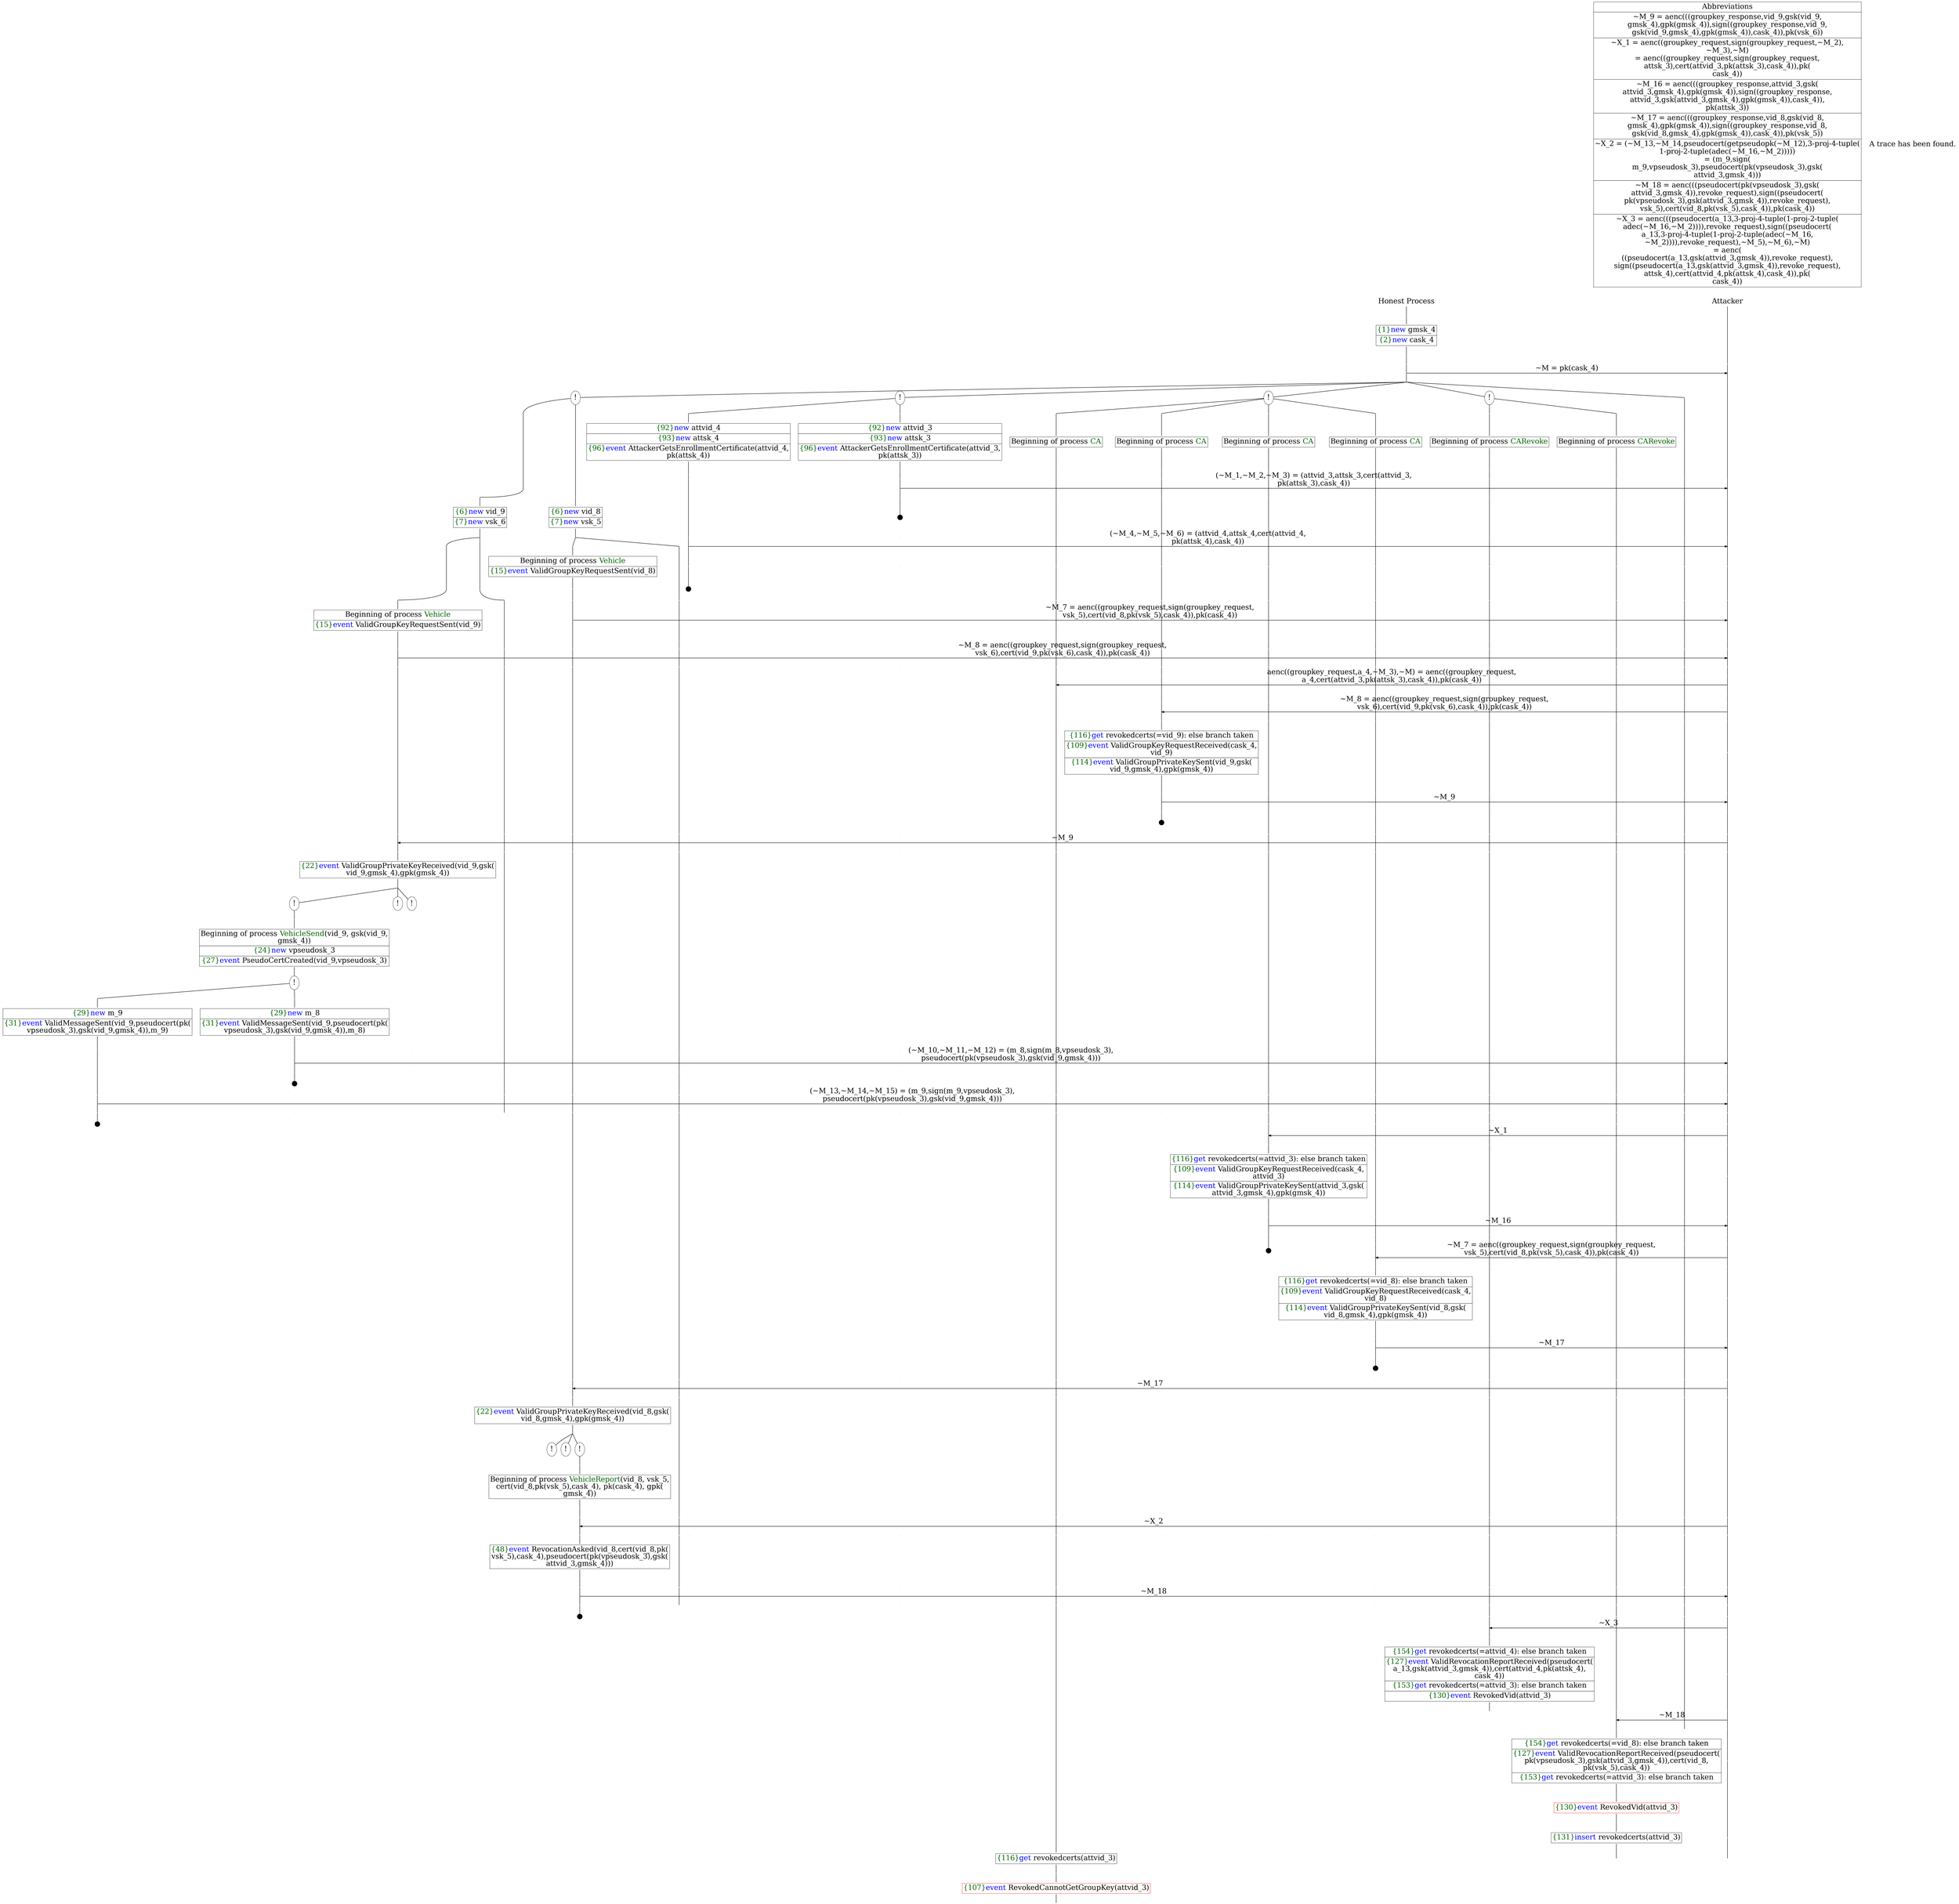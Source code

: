 digraph {
graph [ordering = out]
edge [arrowhead = none, penwidth = 1.6, fontsize = 30]
node [shape = point, width = 0, height = 0, fontsize = 30]
Trace<br/>
[label = <A trace has been found.<br/>
>, shape = plaintext]
P0__0 [label = "Honest Process", shape = plaintext]
P__0 [label = "Attacker", shape = plaintext]
Trace -> P0__0 [label = "", style = invisible, weight = 100]{rank = same; P0__0 P__0}
P0__0 -> P0__1 [label = <>, weight = 100]
P0__1 -> P0__2 [label = <>, weight = 100]
P0__2 [shape = plaintext, label = <<TABLE BORDER="0" CELLBORDER="1" CELLSPACING="0" CELLPADDING="4"> <TR><TD><FONT COLOR="darkgreen">{1}</FONT><FONT COLOR="blue">new </FONT>gmsk_4</TD></TR><TR><TD><FONT COLOR="darkgreen">{2}</FONT><FONT COLOR="blue">new </FONT>cask_4</TD></TR></TABLE>>]
P0__2 -> P0__3 [label = <>, weight = 100]
P0__3 -> P0__4 [label = <>, weight = 100]
P__0 -> P__1 [label = <>, weight = 100]
{rank = same; P__1 P0__4}
P0__4 -> P0__5 [label = <>, weight = 100]
P__1 -> P__2 [label = <>, weight = 100]
{rank = same; P__2 P0__5}
P0__5 -> P__2 [label = <~M = pk(cask_4)>, arrowhead = normal]
P0__5 -> P0__6 [label = <>, weight = 100]
P__2 -> P__3 [label = <>, weight = 100]
{rank = same; P__3 P0__6}
/*RPar */
P0__6 -> P0_4__6 [label = <>]
P0__6 -> P0_3__6 [label = <>]
P0__6 -> P0_2__6 [label = <>]
P0__6 -> P0_1__6 [label = <>]
P0__6 -> P0_0__6 [label = <>]
P0__6 [label = "", fixedsize = false, width = 0, height = 0, shape = none]
{rank = same; P0_0__6 P0_1__6 P0_2__6 P0_3__6 P0_4__6}
P0_1__6 [label = "!", shape = ellipse]
{rank = same; P0_1_1__6 P0_1_0__6}
P0_1_1__6 [label = "", fixedsize = false, width = 0, height = 0, shape = none]
P0_1__6 -> P0_1_1__6 [label = <>]
P0_1_0__6 [label = "", fixedsize = false, width = 0, height = 0, shape = none]
P0_1__6 -> P0_1_0__6 [label = <>]
P0_1_0__6 -> P0_1_0__7 [label = <>, weight = 100]
P0_1_0__7 [shape = plaintext, label = <<TABLE BORDER="0" CELLBORDER="1" CELLSPACING="0" CELLPADDING="4"> <TR><TD>Beginning of process <FONT COLOR="darkgreen">CARevoke</FONT></TD></TR></TABLE>>]
P0_1_0__7 -> P0_1_0__8 [label = <>, weight = 100]
P0_1_1__6 -> P0_1_1__7 [label = <>, weight = 100]
P0_1_1__7 [shape = plaintext, label = <<TABLE BORDER="0" CELLBORDER="1" CELLSPACING="0" CELLPADDING="4"> <TR><TD>Beginning of process <FONT COLOR="darkgreen">CARevoke</FONT></TD></TR></TABLE>>]
P0_1_1__7 -> P0_1_1__8 [label = <>, weight = 100]
P0_2__6 [label = "!", shape = ellipse]
{rank = same; P0_2_3__6 P0_2_2__6 P0_2_1__6 P0_2_0__6}
P0_2_3__6 [label = "", fixedsize = false, width = 0, height = 0, shape = none]
P0_2__6 -> P0_2_3__6 [label = <>]
P0_2_2__6 [label = "", fixedsize = false, width = 0, height = 0, shape = none]
P0_2__6 -> P0_2_2__6 [label = <>]
P0_2_1__6 [label = "", fixedsize = false, width = 0, height = 0, shape = none]
P0_2__6 -> P0_2_1__6 [label = <>]
P0_2_0__6 [label = "", fixedsize = false, width = 0, height = 0, shape = none]
P0_2__6 -> P0_2_0__6 [label = <>]
P0_2_0__6 -> P0_2_0__7 [label = <>, weight = 100]
P0_2_0__7 [shape = plaintext, label = <<TABLE BORDER="0" CELLBORDER="1" CELLSPACING="0" CELLPADDING="4"> <TR><TD>Beginning of process <FONT COLOR="darkgreen">CA</FONT></TD></TR></TABLE>>]
P0_2_0__7 -> P0_2_0__8 [label = <>, weight = 100]
P0_2_1__6 -> P0_2_1__7 [label = <>, weight = 100]
P0_2_1__7 [shape = plaintext, label = <<TABLE BORDER="0" CELLBORDER="1" CELLSPACING="0" CELLPADDING="4"> <TR><TD>Beginning of process <FONT COLOR="darkgreen">CA</FONT></TD></TR></TABLE>>]
P0_2_1__7 -> P0_2_1__8 [label = <>, weight = 100]
P0_2_2__6 -> P0_2_2__7 [label = <>, weight = 100]
P0_2_2__7 [shape = plaintext, label = <<TABLE BORDER="0" CELLBORDER="1" CELLSPACING="0" CELLPADDING="4"> <TR><TD>Beginning of process <FONT COLOR="darkgreen">CA</FONT></TD></TR></TABLE>>]
P0_2_2__7 -> P0_2_2__8 [label = <>, weight = 100]
P0_2_3__6 -> P0_2_3__7 [label = <>, weight = 100]
P0_2_3__7 [shape = plaintext, label = <<TABLE BORDER="0" CELLBORDER="1" CELLSPACING="0" CELLPADDING="4"> <TR><TD>Beginning of process <FONT COLOR="darkgreen">CA</FONT></TD></TR></TABLE>>]
P0_2_3__7 -> P0_2_3__8 [label = <>, weight = 100]
P0_3__6 [label = "!", shape = ellipse]
{rank = same; P0_3_1__6 P0_3_0__6}
P0_3_1__6 [label = "", fixedsize = false, width = 0, height = 0, shape = none]
P0_3__6 -> P0_3_1__6 [label = <>]
P0_3_0__6 [label = "", fixedsize = false, width = 0, height = 0, shape = none]
P0_3__6 -> P0_3_0__6 [label = <>]
P0_3_0__6 -> P0_3_0__7 [label = <>, weight = 100]
P0_3_0__7 [shape = plaintext, label = <<TABLE BORDER="0" CELLBORDER="1" CELLSPACING="0" CELLPADDING="4"> <TR><TD><FONT COLOR="darkgreen">{92}</FONT><FONT COLOR="blue">new </FONT>attvid_3</TD></TR><TR><TD><FONT COLOR="darkgreen">{93}</FONT><FONT COLOR="blue">new </FONT>attsk_3</TD></TR><TR><TD><FONT COLOR="darkgreen">{96}</FONT><FONT COLOR="blue">event</FONT> AttackerGetsEnrollmentCertificate(attvid_3,<br/>
pk(attsk_3))</TD></TR></TABLE>>]
P0_3_0__7 -> P0_3_0__8 [label = <>, weight = 100]
P0_3_0__8 -> P0_3_0__9 [label = <>, weight = 100]
P0_2_3__8 -> P0_2_3__9 [label = <>, weight = 100]
P0_2_2__8 -> P0_2_2__9 [label = <>, weight = 100]
P0_2_1__8 -> P0_2_1__9 [label = <>, weight = 100]
P0_2_0__8 -> P0_2_0__9 [label = <>, weight = 100]
P0_1_1__8 -> P0_1_1__9 [label = <>, weight = 100]
P0_1_0__8 -> P0_1_0__9 [label = <>, weight = 100]
P0_0__6 -> P0_0__7 [label = <>, weight = 100]
P__3 -> P__4 [label = <>, weight = 100]
{rank = same; P__4 P0_0__7 P0_1_0__9 P0_1_1__9 P0_2_0__9 P0_2_1__9 P0_2_2__9 P0_2_3__9 P0_3_0__9}
P0_3_0__9 -> P0_3_0__10 [label = <>, weight = 100]
P__4 -> P__5 [label = <>, weight = 100]
{rank = same; P__5 P0_3_0__10}
P0_3_0__10 -> P__5 [label = <(~M_1,~M_2,~M_3) = (attvid_3,attsk_3,cert(attvid_3,<br/>
pk(attsk_3),cask_4))>, arrowhead = normal]
P0_3_0__10 -> P0_3_0__11 [label = <>, weight = 100]
P0_2_3__9 -> P0_2_3__10 [label = <>, weight = 100]
P0_2_2__9 -> P0_2_2__10 [label = <>, weight = 100]
P0_2_1__9 -> P0_2_1__10 [label = <>, weight = 100]
P0_2_0__9 -> P0_2_0__10 [label = <>, weight = 100]
P0_1_1__9 -> P0_1_1__10 [label = <>, weight = 100]
P0_1_0__9 -> P0_1_0__10 [label = <>, weight = 100]
P0_0__7 -> P0_0__8 [label = <>, weight = 100]
P__5 -> P__6 [label = <>, weight = 100]
{rank = same; P__6 P0_0__8 P0_1_0__10 P0_1_1__10 P0_2_0__10 P0_2_1__10 P0_2_2__10 P0_2_3__10 P0_3_0__11}
P0_3_0__12 [label = "", width = 0.3, height = 0.3]
P0_3_0__11 -> P0_3_0__12 [label = <>, weight = 100]
P0_3_1__6 -> P0_3_1__7 [label = <>, weight = 100]
P0_3_1__7 [shape = plaintext, label = <<TABLE BORDER="0" CELLBORDER="1" CELLSPACING="0" CELLPADDING="4"> <TR><TD><FONT COLOR="darkgreen">{92}</FONT><FONT COLOR="blue">new </FONT>attvid_4</TD></TR><TR><TD><FONT COLOR="darkgreen">{93}</FONT><FONT COLOR="blue">new </FONT>attsk_4</TD></TR><TR><TD><FONT COLOR="darkgreen">{96}</FONT><FONT COLOR="blue">event</FONT> AttackerGetsEnrollmentCertificate(attvid_4,<br/>
pk(attsk_4))</TD></TR></TABLE>>]
P0_3_1__7 -> P0_3_1__8 [label = <>, weight = 100]
P0_3_1__8 -> P0_3_1__9 [label = <>, weight = 100]
P0_3_0__13 [label = "", style = invisible]
P0_3_0__12 -> P0_3_0__13 [label = <>, weight = 100, style = invisible]
P0_2_3__10 -> P0_2_3__11 [label = <>, weight = 100]
P0_2_2__10 -> P0_2_2__11 [label = <>, weight = 100]
P0_2_1__10 -> P0_2_1__11 [label = <>, weight = 100]
P0_2_0__10 -> P0_2_0__11 [label = <>, weight = 100]
P0_1_1__10 -> P0_1_1__11 [label = <>, weight = 100]
P0_1_0__10 -> P0_1_0__11 [label = <>, weight = 100]
P0_0__8 -> P0_0__9 [label = <>, weight = 100]
P__6 -> P__7 [label = <>, weight = 100]
{rank = same; P__7 P0_0__9 P0_1_0__11 P0_1_1__11 P0_2_0__11 P0_2_1__11 P0_2_2__11 P0_2_3__11 P0_3_0__13 P0_3_1__9}
P0_3_1__9 -> P0_3_1__10 [label = <>, weight = 100]
P__7 -> P__8 [label = <>, weight = 100]
{rank = same; P__8 P0_3_1__10}
P0_3_1__10 -> P__8 [label = <(~M_4,~M_5,~M_6) = (attvid_4,attsk_4,cert(attvid_4,<br/>
pk(attsk_4),cask_4))>, arrowhead = normal]
P0_3_1__10 -> P0_3_1__11 [label = <>, weight = 100]
P0_3_0__14 [label = "", style = invisible]
P0_3_0__13 -> P0_3_0__14 [label = <>, weight = 100, style = invisible]
P0_2_3__11 -> P0_2_3__12 [label = <>, weight = 100]
P0_2_2__11 -> P0_2_2__12 [label = <>, weight = 100]
P0_2_1__11 -> P0_2_1__12 [label = <>, weight = 100]
P0_2_0__11 -> P0_2_0__12 [label = <>, weight = 100]
P0_1_1__11 -> P0_1_1__12 [label = <>, weight = 100]
P0_1_0__11 -> P0_1_0__12 [label = <>, weight = 100]
P0_0__9 -> P0_0__10 [label = <>, weight = 100]
P__8 -> P__9 [label = <>, weight = 100]
{rank = same; P__9 P0_0__10 P0_1_0__12 P0_1_1__12 P0_2_0__12 P0_2_1__12 P0_2_2__12 P0_2_3__12 P0_3_0__14 P0_3_1__11}
P0_3_1__12 [label = "", width = 0.3, height = 0.3]
P0_3_1__11 -> P0_3_1__12 [label = <>, weight = 100]
P0_4__6 [label = "!", shape = ellipse]
{rank = same; P0_4_1__6 P0_4_0__6}
P0_4_1__6 [label = "", fixedsize = false, width = 0, height = 0, shape = none]
P0_4__6 -> P0_4_1__6 [label = <>]
P0_4_0__6 [label = "", fixedsize = false, width = 0, height = 0, shape = none]
P0_4__6 -> P0_4_0__6 [label = <>]
P0_4_0__6 -> P0_4_0__7 [label = <>, weight = 100]
P0_4_0__7 [shape = plaintext, label = <<TABLE BORDER="0" CELLBORDER="1" CELLSPACING="0" CELLPADDING="4"> <TR><TD><FONT COLOR="darkgreen">{6}</FONT><FONT COLOR="blue">new </FONT>vid_8</TD></TR><TR><TD><FONT COLOR="darkgreen">{7}</FONT><FONT COLOR="blue">new </FONT>vsk_5</TD></TR></TABLE>>]
P0_4_0__7 -> P0_4_0__8 [label = <>, weight = 100]
/*RPar */
P0_4_0__8 -> P0_4_0_1__8 [label = <>]
P0_4_0__8 -> P0_4_0_0__8 [label = <>]
P0_4_0__8 [label = "", fixedsize = false, width = 0, height = 0, shape = none]
{rank = same; P0_4_0_0__8 P0_4_0_1__8}
P0_4_0_1__8 -> P0_4_0_1__9 [label = <>, weight = 100]
P0_4_0_1__9 [shape = plaintext, label = <<TABLE BORDER="0" CELLBORDER="1" CELLSPACING="0" CELLPADDING="4"> <TR><TD>Beginning of process <FONT COLOR="darkgreen">Vehicle</FONT></TD></TR><TR><TD><FONT COLOR="darkgreen">{15}</FONT><FONT COLOR="blue">event</FONT> ValidGroupKeyRequestSent(vid_8)</TD></TR></TABLE>>]
P0_4_0_1__9 -> P0_4_0_1__10 [label = <>, weight = 100]
P0_4_0_1__10 -> P0_4_0_1__11 [label = <>, weight = 100]
P0_4_0_0__8 -> P0_4_0_0__9 [label = <>, weight = 100]
P0_3_1__13 [label = "", style = invisible]
P0_3_1__12 -> P0_3_1__13 [label = <>, weight = 100, style = invisible]
P0_3_0__15 [label = "", style = invisible]
P0_3_0__14 -> P0_3_0__15 [label = <>, weight = 100, style = invisible]
P0_2_3__12 -> P0_2_3__13 [label = <>, weight = 100]
P0_2_2__12 -> P0_2_2__13 [label = <>, weight = 100]
P0_2_1__12 -> P0_2_1__13 [label = <>, weight = 100]
P0_2_0__12 -> P0_2_0__13 [label = <>, weight = 100]
P0_1_1__12 -> P0_1_1__13 [label = <>, weight = 100]
P0_1_0__12 -> P0_1_0__13 [label = <>, weight = 100]
P0_0__10 -> P0_0__11 [label = <>, weight = 100]
P__9 -> P__10 [label = <>, weight = 100]
{rank = same; P__10 P0_0__11 P0_1_0__13 P0_1_1__13 P0_2_0__13 P0_2_1__13 P0_2_2__13 P0_2_3__13 P0_3_0__15 P0_3_1__13 P0_4_0_0__9 P0_4_0_1__11}
P0_4_0_1__11 -> P0_4_0_1__12 [label = <>, weight = 100]
P__10 -> P__11 [label = <>, weight = 100]
{rank = same; P__11 P0_4_0_1__12}
P0_4_0_1__12 -> P__11 [label = <~M_7 = aenc((groupkey_request,sign(groupkey_request,<br/>
vsk_5),cert(vid_8,pk(vsk_5),cask_4)),pk(cask_4))>, arrowhead = normal]
P0_4_0_1__12 -> P0_4_0_1__13 [label = <>, weight = 100]
P0_4_0_0__9 -> P0_4_0_0__10 [label = <>, weight = 100]
P0_3_1__14 [label = "", style = invisible]
P0_3_1__13 -> P0_3_1__14 [label = <>, weight = 100, style = invisible]
P0_3_0__16 [label = "", style = invisible]
P0_3_0__15 -> P0_3_0__16 [label = <>, weight = 100, style = invisible]
P0_2_3__13 -> P0_2_3__14 [label = <>, weight = 100]
P0_2_2__13 -> P0_2_2__14 [label = <>, weight = 100]
P0_2_1__13 -> P0_2_1__14 [label = <>, weight = 100]
P0_2_0__13 -> P0_2_0__14 [label = <>, weight = 100]
P0_1_1__13 -> P0_1_1__14 [label = <>, weight = 100]
P0_1_0__13 -> P0_1_0__14 [label = <>, weight = 100]
P0_0__11 -> P0_0__12 [label = <>, weight = 100]
P__11 -> P__12 [label = <>, weight = 100]
{rank = same; P__12 P0_0__12 P0_1_0__14 P0_1_1__14 P0_2_0__14 P0_2_1__14 P0_2_2__14 P0_2_3__14 P0_3_0__16 P0_3_1__14 P0_4_0_0__10 P0_4_0_1__13}
P0_4_1__6 -> P0_4_1__7 [label = <>, weight = 100]
P0_4_1__7 [shape = plaintext, label = <<TABLE BORDER="0" CELLBORDER="1" CELLSPACING="0" CELLPADDING="4"> <TR><TD><FONT COLOR="darkgreen">{6}</FONT><FONT COLOR="blue">new </FONT>vid_9</TD></TR><TR><TD><FONT COLOR="darkgreen">{7}</FONT><FONT COLOR="blue">new </FONT>vsk_6</TD></TR></TABLE>>]
P0_4_1__7 -> P0_4_1__8 [label = <>, weight = 100]
/*RPar */
P0_4_1__8 -> P0_4_1_1__8 [label = <>]
P0_4_1__8 -> P0_4_1_0__8 [label = <>]
P0_4_1__8 [label = "", fixedsize = false, width = 0, height = 0, shape = none]
{rank = same; P0_4_1_0__8 P0_4_1_1__8}
P0_4_1_1__8 -> P0_4_1_1__9 [label = <>, weight = 100]
P0_4_1_1__9 [shape = plaintext, label = <<TABLE BORDER="0" CELLBORDER="1" CELLSPACING="0" CELLPADDING="4"> <TR><TD>Beginning of process <FONT COLOR="darkgreen">Vehicle</FONT></TD></TR><TR><TD><FONT COLOR="darkgreen">{15}</FONT><FONT COLOR="blue">event</FONT> ValidGroupKeyRequestSent(vid_9)</TD></TR></TABLE>>]
P0_4_1_1__9 -> P0_4_1_1__10 [label = <>, weight = 100]
P0_4_1_1__10 -> P0_4_1_1__11 [label = <>, weight = 100]
P0_4_1_0__8 -> P0_4_1_0__9 [label = <>, weight = 100]
P0_4_0_1__13 -> P0_4_0_1__14 [label = <>, weight = 100]
P0_4_0_0__10 -> P0_4_0_0__11 [label = <>, weight = 100]
P0_3_1__15 [label = "", style = invisible]
P0_3_1__14 -> P0_3_1__15 [label = <>, weight = 100, style = invisible]
P0_3_0__17 [label = "", style = invisible]
P0_3_0__16 -> P0_3_0__17 [label = <>, weight = 100, style = invisible]
P0_2_3__14 -> P0_2_3__15 [label = <>, weight = 100]
P0_2_2__14 -> P0_2_2__15 [label = <>, weight = 100]
P0_2_1__14 -> P0_2_1__15 [label = <>, weight = 100]
P0_2_0__14 -> P0_2_0__15 [label = <>, weight = 100]
P0_1_1__14 -> P0_1_1__15 [label = <>, weight = 100]
P0_1_0__14 -> P0_1_0__15 [label = <>, weight = 100]
P0_0__12 -> P0_0__13 [label = <>, weight = 100]
P__12 -> P__13 [label = <>, weight = 100]
{rank = same; P__13 P0_0__13 P0_1_0__15 P0_1_1__15 P0_2_0__15 P0_2_1__15 P0_2_2__15 P0_2_3__15 P0_3_0__17 P0_3_1__15 P0_4_0_0__11 P0_4_0_1__14 P0_4_1_0__9 P0_4_1_1__11}
P0_4_1_1__11 -> P0_4_1_1__12 [label = <>, weight = 100]
P__13 -> P__14 [label = <>, weight = 100]
{rank = same; P__14 P0_4_1_1__12}
P0_4_1_1__12 -> P__14 [label = <~M_8 = aenc((groupkey_request,sign(groupkey_request,<br/>
vsk_6),cert(vid_9,pk(vsk_6),cask_4)),pk(cask_4))>, arrowhead = normal]
P0_4_1_1__12 -> P0_4_1_1__13 [label = <>, weight = 100]
P0_4_1_0__9 -> P0_4_1_0__10 [label = <>, weight = 100]
P0_4_0_1__14 -> P0_4_0_1__15 [label = <>, weight = 100]
P0_4_0_0__11 -> P0_4_0_0__12 [label = <>, weight = 100]
P0_3_1__16 [label = "", style = invisible]
P0_3_1__15 -> P0_3_1__16 [label = <>, weight = 100, style = invisible]
P0_3_0__18 [label = "", style = invisible]
P0_3_0__17 -> P0_3_0__18 [label = <>, weight = 100, style = invisible]
P0_2_3__15 -> P0_2_3__16 [label = <>, weight = 100]
P0_2_2__15 -> P0_2_2__16 [label = <>, weight = 100]
P0_2_1__15 -> P0_2_1__16 [label = <>, weight = 100]
P0_2_0__15 -> P0_2_0__16 [label = <>, weight = 100]
P0_1_1__15 -> P0_1_1__16 [label = <>, weight = 100]
P0_1_0__15 -> P0_1_0__16 [label = <>, weight = 100]
P0_0__13 -> P0_0__14 [label = <>, weight = 100]
P__14 -> P__15 [label = <>, weight = 100]
{rank = same; P__15 P0_0__14 P0_1_0__16 P0_1_1__16 P0_2_0__16 P0_2_1__16 P0_2_2__16 P0_2_3__16 P0_3_0__18 P0_3_1__16 P0_4_0_0__12 P0_4_0_1__15 P0_4_1_0__10 P0_4_1_1__13}
P0_2_3__16 -> P0_2_3__17 [label = <>, weight = 100]
P0_2_2__16 -> P0_2_2__17 [label = <>, weight = 100]
P0_2_1__16 -> P0_2_1__17 [label = <>, weight = 100]
P0_2_0__16 -> P0_2_0__17 [label = <>, weight = 100]
P0_1_1__16 -> P0_1_1__17 [label = <>, weight = 100]
P0_1_0__16 -> P0_1_0__17 [label = <>, weight = 100]
P0_0__14 -> P0_0__15 [label = <>, weight = 100]
P__15 -> P__16 [label = <>, weight = 100]
{rank = same; P__16 P0_0__15 P0_1_0__17 P0_1_1__17 P0_2_0__17 P0_2_1__17 P0_2_2__17 P0_2_3__17}
P0_2_3__17 -> P0_2_3__18 [label = <>, weight = 100]
P__16 -> P__17 [label = <>, weight = 100]
{rank = same; P__17 P0_2_3__18}
P0_2_3__18 -> P__17 [label = <aenc((groupkey_request,a_4,~M_3),~M) = aenc((groupkey_request,<br/>
a_4,cert(attvid_3,pk(attsk_3),cask_4)),pk(cask_4))>, dir = back, arrowhead = normal]
P0_2_3__18 -> P0_2_3__19 [label = <>, weight = 100]
P0_2_2__17 -> P0_2_2__18 [label = <>, weight = 100]
P0_2_1__17 -> P0_2_1__18 [label = <>, weight = 100]
P0_2_0__17 -> P0_2_0__18 [label = <>, weight = 100]
P0_1_1__17 -> P0_1_1__18 [label = <>, weight = 100]
P0_1_0__17 -> P0_1_0__18 [label = <>, weight = 100]
P0_0__15 -> P0_0__16 [label = <>, weight = 100]
P__17 -> P__18 [label = <>, weight = 100]
{rank = same; P__18 P0_0__16 P0_1_0__18 P0_1_1__18 P0_2_0__18 P0_2_1__18 P0_2_2__18 P0_2_3__19}
P0_2_2__18 -> P0_2_2__19 [label = <>, weight = 100]
P0_2_1__18 -> P0_2_1__19 [label = <>, weight = 100]
P0_2_0__18 -> P0_2_0__19 [label = <>, weight = 100]
P0_1_1__18 -> P0_1_1__19 [label = <>, weight = 100]
P0_1_0__18 -> P0_1_0__19 [label = <>, weight = 100]
P0_0__16 -> P0_0__17 [label = <>, weight = 100]
P__18 -> P__19 [label = <>, weight = 100]
{rank = same; P__19 P0_0__17 P0_1_0__19 P0_1_1__19 P0_2_0__19 P0_2_1__19 P0_2_2__19}
P0_2_2__19 -> P0_2_2__20 [label = <>, weight = 100]
P__19 -> P__20 [label = <>, weight = 100]
{rank = same; P__20 P0_2_2__20}
P0_2_2__20 -> P__20 [label = <~M_8 = aenc((groupkey_request,sign(groupkey_request,<br/>
vsk_6),cert(vid_9,pk(vsk_6),cask_4)),pk(cask_4))>, dir = back, arrowhead = normal]
P0_2_2__20 -> P0_2_2__21 [label = <>, weight = 100]
P0_2_1__19 -> P0_2_1__20 [label = <>, weight = 100]
P0_2_0__19 -> P0_2_0__20 [label = <>, weight = 100]
P0_1_1__19 -> P0_1_1__20 [label = <>, weight = 100]
P0_1_0__19 -> P0_1_0__20 [label = <>, weight = 100]
P0_0__17 -> P0_0__18 [label = <>, weight = 100]
P__20 -> P__21 [label = <>, weight = 100]
{rank = same; P__21 P0_0__18 P0_1_0__20 P0_1_1__20 P0_2_0__20 P0_2_1__20 P0_2_2__21}
P0_2_2__21 -> P0_2_2__22 [label = <>, weight = 100]
P0_2_2__22 [shape = plaintext, label = <<TABLE BORDER="0" CELLBORDER="1" CELLSPACING="0" CELLPADDING="4"> <TR><TD><FONT COLOR="darkgreen">{116}</FONT><FONT COLOR="blue">get</FONT> revokedcerts(=vid_9): else branch taken<br/>
</TD></TR><TR><TD><FONT COLOR="darkgreen">{109}</FONT><FONT COLOR="blue">event</FONT> ValidGroupKeyRequestReceived(cask_4,<br/>
vid_9)</TD></TR><TR><TD><FONT COLOR="darkgreen">{114}</FONT><FONT COLOR="blue">event</FONT> ValidGroupPrivateKeySent(vid_9,gsk(<br/>
vid_9,gmsk_4),gpk(gmsk_4))</TD></TR></TABLE>>]
P0_2_2__22 -> P0_2_2__23 [label = <>, weight = 100]
P__21 -> P__22 [label = <>, weight = 100]
{rank = same; P__22 P0_2_2__22}
P0_2_2__23 -> P0_2_2__24 [label = <>, weight = 100]
P0_2_1__20 -> P0_2_1__21 [label = <>, weight = 100]
P0_2_0__20 -> P0_2_0__21 [label = <>, weight = 100]
P0_1_1__20 -> P0_1_1__21 [label = <>, weight = 100]
P0_1_0__20 -> P0_1_0__21 [label = <>, weight = 100]
P0_0__18 -> P0_0__19 [label = <>, weight = 100]
P__22 -> P__23 [label = <>, weight = 100]
{rank = same; P__23 P0_0__19 P0_1_0__21 P0_1_1__21 P0_2_0__21 P0_2_1__21 P0_2_2__24}
P0_2_2__24 -> P0_2_2__25 [label = <>, weight = 100]
P__23 -> P__24 [label = <>, weight = 100]
{rank = same; P__24 P0_2_2__25}
P0_2_2__25 -> P__24 [label = <~M_9>, arrowhead = normal]
P0_2_2__25 -> P0_2_2__26 [label = <>, weight = 100]
P0_2_1__21 -> P0_2_1__22 [label = <>, weight = 100]
P0_2_0__21 -> P0_2_0__22 [label = <>, weight = 100]
P0_1_1__21 -> P0_1_1__22 [label = <>, weight = 100]
P0_1_0__21 -> P0_1_0__22 [label = <>, weight = 100]
P0_0__19 -> P0_0__20 [label = <>, weight = 100]
P__24 -> P__25 [label = <>, weight = 100]
{rank = same; P__25 P0_0__20 P0_1_0__22 P0_1_1__22 P0_2_0__22 P0_2_1__22 P0_2_2__26}
P0_2_2__27 [label = "", width = 0.3, height = 0.3]
P0_2_2__26 -> P0_2_2__27 [label = <>, weight = 100]
P0_4_1_1__13 -> P0_4_1_1__14 [label = <>, weight = 100]
P0_4_1_0__10 -> P0_4_1_0__11 [label = <>, weight = 100]
P0_4_0_1__15 -> P0_4_0_1__16 [label = <>, weight = 100]
P0_4_0_0__12 -> P0_4_0_0__13 [label = <>, weight = 100]
P0_3_1__17 [label = "", style = invisible]
P0_3_1__16 -> P0_3_1__17 [label = <>, weight = 100, style = invisible]
P0_3_0__19 [label = "", style = invisible]
P0_3_0__18 -> P0_3_0__19 [label = <>, weight = 100, style = invisible]
P0_2_3__19 -> P0_2_3__20 [label = <>, weight = 100]
P0_2_2__28 [label = "", style = invisible]
P0_2_2__27 -> P0_2_2__28 [label = <>, weight = 100, style = invisible]
P0_2_1__22 -> P0_2_1__23 [label = <>, weight = 100]
P0_2_0__22 -> P0_2_0__23 [label = <>, weight = 100]
P0_1_1__22 -> P0_1_1__23 [label = <>, weight = 100]
P0_1_0__22 -> P0_1_0__23 [label = <>, weight = 100]
P0_0__20 -> P0_0__21 [label = <>, weight = 100]
P__25 -> P__26 [label = <>, weight = 100]
{rank = same; P__26 P0_0__21 P0_1_0__23 P0_1_1__23 P0_2_0__23 P0_2_1__23 P0_2_2__28 P0_2_3__20 P0_3_0__19 P0_3_1__17 P0_4_0_0__13 P0_4_0_1__16 P0_4_1_0__11 P0_4_1_1__14}
P0_4_1_1__14 -> P0_4_1_1__15 [label = <>, weight = 100]
P__26 -> P__27 [label = <>, weight = 100]
{rank = same; P__27 P0_4_1_1__15}
P0_4_1_1__15 -> P__27 [label = <~M_9>, dir = back, arrowhead = normal]
P0_4_1_1__15 -> P0_4_1_1__16 [label = <>, weight = 100]
P0_4_1_0__11 -> P0_4_1_0__12 [label = <>, weight = 100]
P0_4_0_1__16 -> P0_4_0_1__17 [label = <>, weight = 100]
P0_4_0_0__13 -> P0_4_0_0__14 [label = <>, weight = 100]
P0_3_1__18 [label = "", style = invisible]
P0_3_1__17 -> P0_3_1__18 [label = <>, weight = 100, style = invisible]
P0_3_0__20 [label = "", style = invisible]
P0_3_0__19 -> P0_3_0__20 [label = <>, weight = 100, style = invisible]
P0_2_3__20 -> P0_2_3__21 [label = <>, weight = 100]
P0_2_2__29 [label = "", style = invisible]
P0_2_2__28 -> P0_2_2__29 [label = <>, weight = 100, style = invisible]
P0_2_1__23 -> P0_2_1__24 [label = <>, weight = 100]
P0_2_0__23 -> P0_2_0__24 [label = <>, weight = 100]
P0_1_1__23 -> P0_1_1__24 [label = <>, weight = 100]
P0_1_0__23 -> P0_1_0__24 [label = <>, weight = 100]
P0_0__21 -> P0_0__22 [label = <>, weight = 100]
P__27 -> P__28 [label = <>, weight = 100]
{rank = same; P__28 P0_0__22 P0_1_0__24 P0_1_1__24 P0_2_0__24 P0_2_1__24 P0_2_2__29 P0_2_3__21 P0_3_0__20 P0_3_1__18 P0_4_0_0__14 P0_4_0_1__17 P0_4_1_0__12 P0_4_1_1__16}
P0_4_1_1__16 -> P0_4_1_1__17 [label = <>, weight = 100]
P0_4_1_1__17 [shape = plaintext, label = <<TABLE BORDER="0" CELLBORDER="1" CELLSPACING="0" CELLPADDING="4"> <TR><TD><FONT COLOR="darkgreen">{22}</FONT><FONT COLOR="blue">event</FONT> ValidGroupPrivateKeyReceived(vid_9,gsk(<br/>
vid_9,gmsk_4),gpk(gmsk_4))</TD></TR></TABLE>>]
P0_4_1_1__17 -> P0_4_1_1__18 [label = <>, weight = 100]
/*RPar */
P0_4_1_1__18 -> P0_4_1_1_2__18 [label = <>]
P0_4_1_1__18 -> P0_4_1_1_1__18 [label = <>]
P0_4_1_1__18 -> P0_4_1_1_0__18 [label = <>]
P0_4_1_1__18 [label = "", fixedsize = false, width = 0, height = 0, shape = none]
{rank = same; P0_4_1_1_0__18 P0_4_1_1_1__18 P0_4_1_1_2__18}
P0_4_1_1_0__18 [label = "!", shape = ellipse]
P0_4_1_1_1__18 [label = "!", shape = ellipse]
P0_4_1_1_2__18 [label = "!", shape = ellipse]
P0_4_1_1_2_0__18 [label = "", fixedsize = false, width = 0, height = 0, shape = none]
P0_4_1_1_2__18 -> P0_4_1_1_2_0__18 [label = <>, weight = 100]
P0_4_1_1_2_0__18 -> P0_4_1_1_2_0__19 [label = <>, weight = 100]
P0_4_1_1_2_0__19 [shape = plaintext, label = <<TABLE BORDER="0" CELLBORDER="1" CELLSPACING="0" CELLPADDING="4"> <TR><TD>Beginning of process <FONT COLOR="darkgreen">VehicleSend</FONT>(vid_9, gsk(vid_9,<br/>
gmsk_4))</TD></TR><TR><TD><FONT COLOR="darkgreen">{24}</FONT><FONT COLOR="blue">new </FONT>vpseudosk_3</TD></TR><TR><TD><FONT COLOR="darkgreen">{27}</FONT><FONT COLOR="blue">event</FONT> PseudoCertCreated(vid_9,vpseudosk_3)<br/>
</TD></TR></TABLE>>]
P0_4_1_1_2_0__19 -> P0_4_1_1_2_0__20 [label = <>, weight = 100]
P0_4_1_1_2_0__20 [label = "!", shape = ellipse]
{rank = same; P0_4_1_1_2_0_1__20 P0_4_1_1_2_0_0__20}
P0_4_1_1_2_0_1__20 [label = "", fixedsize = false, width = 0, height = 0, shape = none]
P0_4_1_1_2_0__20 -> P0_4_1_1_2_0_1__20 [label = <>]
P0_4_1_1_2_0_0__20 [label = "", fixedsize = false, width = 0, height = 0, shape = none]
P0_4_1_1_2_0__20 -> P0_4_1_1_2_0_0__20 [label = <>]
P0_4_1_1_2_0_0__20 -> P0_4_1_1_2_0_0__21 [label = <>, weight = 100]
P0_4_1_1_2_0_0__21 [shape = plaintext, label = <<TABLE BORDER="0" CELLBORDER="1" CELLSPACING="0" CELLPADDING="4"> <TR><TD><FONT COLOR="darkgreen">{29}</FONT><FONT COLOR="blue">new </FONT>m_8</TD></TR><TR><TD><FONT COLOR="darkgreen">{31}</FONT><FONT COLOR="blue">event</FONT> ValidMessageSent(vid_9,pseudocert(pk(<br/>
vpseudosk_3),gsk(vid_9,gmsk_4)),m_8)</TD></TR></TABLE>>]
P0_4_1_1_2_0_0__21 -> P0_4_1_1_2_0_0__22 [label = <>, weight = 100]
P0_4_1_1_2_0_0__22 -> P0_4_1_1_2_0_0__23 [label = <>, weight = 100]
P0_4_1_1_1__19 [label = "", style = invisible]
P0_4_1_1_1__18 -> P0_4_1_1_1__19 [label = <>, weight = 100, style = invisible]
P0_4_1_1_0__19 [label = "", style = invisible]
P0_4_1_1_0__18 -> P0_4_1_1_0__19 [label = <>, weight = 100, style = invisible]
P0_4_1_0__12 -> P0_4_1_0__13 [label = <>, weight = 100]
P0_4_0_1__17 -> P0_4_0_1__18 [label = <>, weight = 100]
P0_4_0_0__14 -> P0_4_0_0__15 [label = <>, weight = 100]
P0_3_1__19 [label = "", style = invisible]
P0_3_1__18 -> P0_3_1__19 [label = <>, weight = 100, style = invisible]
P0_3_0__21 [label = "", style = invisible]
P0_3_0__20 -> P0_3_0__21 [label = <>, weight = 100, style = invisible]
P0_2_3__21 -> P0_2_3__22 [label = <>, weight = 100]
P0_2_2__30 [label = "", style = invisible]
P0_2_2__29 -> P0_2_2__30 [label = <>, weight = 100, style = invisible]
P0_2_1__24 -> P0_2_1__25 [label = <>, weight = 100]
P0_2_0__24 -> P0_2_0__25 [label = <>, weight = 100]
P0_1_1__24 -> P0_1_1__25 [label = <>, weight = 100]
P0_1_0__24 -> P0_1_0__25 [label = <>, weight = 100]
P0_0__22 -> P0_0__23 [label = <>, weight = 100]
P__28 -> P__29 [label = <>, weight = 100]
{rank = same; P__29 P0_0__23 P0_1_0__25 P0_1_1__25 P0_2_0__25 P0_2_1__25 P0_2_2__30 P0_2_3__22 P0_3_0__21 P0_3_1__19 P0_4_0_0__15 P0_4_0_1__18 P0_4_1_0__13 P0_4_1_1_0__19 P0_4_1_1_1__19 P0_4_1_1_2_0_0__23}
P0_4_1_1_2_0_0__23 -> P0_4_1_1_2_0_0__24 [label = <>, weight = 100]
P__29 -> P__30 [label = <>, weight = 100]
{rank = same; P__30 P0_4_1_1_2_0_0__24}
P0_4_1_1_2_0_0__24 -> P__30 [label = <(~M_10,~M_11,~M_12) = (m_8,sign(m_8,vpseudosk_3),<br/>
pseudocert(pk(vpseudosk_3),gsk(vid_9,gmsk_4)))>, arrowhead = normal]
P0_4_1_1_2_0_0__24 -> P0_4_1_1_2_0_0__25 [label = <>, weight = 100]
P0_4_1_1_1__20 [label = "", style = invisible]
P0_4_1_1_1__19 -> P0_4_1_1_1__20 [label = <>, weight = 100, style = invisible]
P0_4_1_1_0__20 [label = "", style = invisible]
P0_4_1_1_0__19 -> P0_4_1_1_0__20 [label = <>, weight = 100, style = invisible]
P0_4_1_0__13 -> P0_4_1_0__14 [label = <>, weight = 100]
P0_4_0_1__18 -> P0_4_0_1__19 [label = <>, weight = 100]
P0_4_0_0__15 -> P0_4_0_0__16 [label = <>, weight = 100]
P0_3_1__20 [label = "", style = invisible]
P0_3_1__19 -> P0_3_1__20 [label = <>, weight = 100, style = invisible]
P0_3_0__22 [label = "", style = invisible]
P0_3_0__21 -> P0_3_0__22 [label = <>, weight = 100, style = invisible]
P0_2_3__22 -> P0_2_3__23 [label = <>, weight = 100]
P0_2_2__31 [label = "", style = invisible]
P0_2_2__30 -> P0_2_2__31 [label = <>, weight = 100, style = invisible]
P0_2_1__25 -> P0_2_1__26 [label = <>, weight = 100]
P0_2_0__25 -> P0_2_0__26 [label = <>, weight = 100]
P0_1_1__25 -> P0_1_1__26 [label = <>, weight = 100]
P0_1_0__25 -> P0_1_0__26 [label = <>, weight = 100]
P0_0__23 -> P0_0__24 [label = <>, weight = 100]
P__30 -> P__31 [label = <>, weight = 100]
{rank = same; P__31 P0_0__24 P0_1_0__26 P0_1_1__26 P0_2_0__26 P0_2_1__26 P0_2_2__31 P0_2_3__23 P0_3_0__22 P0_3_1__20 P0_4_0_0__16 P0_4_0_1__19 P0_4_1_0__14 P0_4_1_1_0__20 P0_4_1_1_1__20 P0_4_1_1_2_0_0__25}
P0_4_1_1_2_0_0__26 [label = "", width = 0.3, height = 0.3]
P0_4_1_1_2_0_0__25 -> P0_4_1_1_2_0_0__26 [label = <>, weight = 100]
P0_4_1_1_2_0_1__20 -> P0_4_1_1_2_0_1__21 [label = <>, weight = 100]
P0_4_1_1_2_0_1__21 [shape = plaintext, label = <<TABLE BORDER="0" CELLBORDER="1" CELLSPACING="0" CELLPADDING="4"> <TR><TD><FONT COLOR="darkgreen">{29}</FONT><FONT COLOR="blue">new </FONT>m_9</TD></TR><TR><TD><FONT COLOR="darkgreen">{31}</FONT><FONT COLOR="blue">event</FONT> ValidMessageSent(vid_9,pseudocert(pk(<br/>
vpseudosk_3),gsk(vid_9,gmsk_4)),m_9)</TD></TR></TABLE>>]
P0_4_1_1_2_0_1__21 -> P0_4_1_1_2_0_1__22 [label = <>, weight = 100]
P0_4_1_1_2_0_1__22 -> P0_4_1_1_2_0_1__23 [label = <>, weight = 100]
P0_4_1_1_2_0_0__27 [label = "", style = invisible]
P0_4_1_1_2_0_0__26 -> P0_4_1_1_2_0_0__27 [label = <>, weight = 100, style = invisible]
P0_4_1_1_1__21 [label = "", style = invisible]
P0_4_1_1_1__20 -> P0_4_1_1_1__21 [label = <>, weight = 100, style = invisible]
P0_4_1_1_0__21 [label = "", style = invisible]
P0_4_1_1_0__20 -> P0_4_1_1_0__21 [label = <>, weight = 100, style = invisible]
P0_4_1_0__14 -> P0_4_1_0__15 [label = <>, weight = 100]
P0_4_0_1__19 -> P0_4_0_1__20 [label = <>, weight = 100]
P0_4_0_0__16 -> P0_4_0_0__17 [label = <>, weight = 100]
P0_3_1__21 [label = "", style = invisible]
P0_3_1__20 -> P0_3_1__21 [label = <>, weight = 100, style = invisible]
P0_3_0__23 [label = "", style = invisible]
P0_3_0__22 -> P0_3_0__23 [label = <>, weight = 100, style = invisible]
P0_2_3__23 -> P0_2_3__24 [label = <>, weight = 100]
P0_2_2__32 [label = "", style = invisible]
P0_2_2__31 -> P0_2_2__32 [label = <>, weight = 100, style = invisible]
P0_2_1__26 -> P0_2_1__27 [label = <>, weight = 100]
P0_2_0__26 -> P0_2_0__27 [label = <>, weight = 100]
P0_1_1__26 -> P0_1_1__27 [label = <>, weight = 100]
P0_1_0__26 -> P0_1_0__27 [label = <>, weight = 100]
P0_0__24 -> P0_0__25 [label = <>, weight = 100]
P__31 -> P__32 [label = <>, weight = 100]
{rank = same; P__32 P0_0__25 P0_1_0__27 P0_1_1__27 P0_2_0__27 P0_2_1__27 P0_2_2__32 P0_2_3__24 P0_3_0__23 P0_3_1__21 P0_4_0_0__17 P0_4_0_1__20 P0_4_1_0__15 P0_4_1_1_0__21 P0_4_1_1_1__21 P0_4_1_1_2_0_0__27 P0_4_1_1_2_0_1__23}
P0_4_1_1_2_0_1__23 -> P0_4_1_1_2_0_1__24 [label = <>, weight = 100]
P__32 -> P__33 [label = <>, weight = 100]
{rank = same; P__33 P0_4_1_1_2_0_1__24}
P0_4_1_1_2_0_1__24 -> P__33 [label = <(~M_13,~M_14,~M_15) = (m_9,sign(m_9,vpseudosk_3),<br/>
pseudocert(pk(vpseudosk_3),gsk(vid_9,gmsk_4)))>, arrowhead = normal]
P0_4_1_1_2_0_1__24 -> P0_4_1_1_2_0_1__25 [label = <>, weight = 100]
P0_4_1_1_2_0_0__28 [label = "", style = invisible]
P0_4_1_1_2_0_0__27 -> P0_4_1_1_2_0_0__28 [label = <>, weight = 100, style = invisible]
P0_4_1_1_1__22 [label = "", style = invisible]
P0_4_1_1_1__21 -> P0_4_1_1_1__22 [label = <>, weight = 100, style = invisible]
P0_4_1_1_0__22 [label = "", style = invisible]
P0_4_1_1_0__21 -> P0_4_1_1_0__22 [label = <>, weight = 100, style = invisible]
P0_4_1_0__15 -> P0_4_1_0__16 [label = <>, weight = 100]
P0_4_0_1__20 -> P0_4_0_1__21 [label = <>, weight = 100]
P0_4_0_0__17 -> P0_4_0_0__18 [label = <>, weight = 100]
P0_3_1__22 [label = "", style = invisible]
P0_3_1__21 -> P0_3_1__22 [label = <>, weight = 100, style = invisible]
P0_3_0__24 [label = "", style = invisible]
P0_3_0__23 -> P0_3_0__24 [label = <>, weight = 100, style = invisible]
P0_2_3__24 -> P0_2_3__25 [label = <>, weight = 100]
P0_2_2__33 [label = "", style = invisible]
P0_2_2__32 -> P0_2_2__33 [label = <>, weight = 100, style = invisible]
P0_2_1__27 -> P0_2_1__28 [label = <>, weight = 100]
P0_2_0__27 -> P0_2_0__28 [label = <>, weight = 100]
P0_1_1__27 -> P0_1_1__28 [label = <>, weight = 100]
P0_1_0__27 -> P0_1_0__28 [label = <>, weight = 100]
P0_0__25 -> P0_0__26 [label = <>, weight = 100]
P__33 -> P__34 [label = <>, weight = 100]
{rank = same; P__34 P0_0__26 P0_1_0__28 P0_1_1__28 P0_2_0__28 P0_2_1__28 P0_2_2__33 P0_2_3__25 P0_3_0__24 P0_3_1__22 P0_4_0_0__18 P0_4_0_1__21 P0_4_1_0__16 P0_4_1_1_0__22 P0_4_1_1_1__22 P0_4_1_1_2_0_0__28 P0_4_1_1_2_0_1__25}
P0_4_1_1_2_0_1__26 [label = "", width = 0.3, height = 0.3]
P0_4_1_1_2_0_1__25 -> P0_4_1_1_2_0_1__26 [label = <>, weight = 100]
P0_2_1__28 -> P0_2_1__29 [label = <>, weight = 100]
P0_2_0__28 -> P0_2_0__29 [label = <>, weight = 100]
P0_1_1__28 -> P0_1_1__29 [label = <>, weight = 100]
P0_1_0__28 -> P0_1_0__29 [label = <>, weight = 100]
P0_0__26 -> P0_0__27 [label = <>, weight = 100]
P__34 -> P__35 [label = <>, weight = 100]
{rank = same; P__35 P0_0__27 P0_1_0__29 P0_1_1__29 P0_2_0__29 P0_2_1__29}
P0_2_1__29 -> P0_2_1__30 [label = <>, weight = 100]
P__35 -> P__36 [label = <>, weight = 100]
{rank = same; P__36 P0_2_1__30}
P0_2_1__30 -> P__36 [label = <~X_1>, dir = back, arrowhead = normal]
P0_2_1__30 -> P0_2_1__31 [label = <>, weight = 100]
P0_2_0__29 -> P0_2_0__30 [label = <>, weight = 100]
P0_1_1__29 -> P0_1_1__30 [label = <>, weight = 100]
P0_1_0__29 -> P0_1_0__30 [label = <>, weight = 100]
P0_0__27 -> P0_0__28 [label = <>, weight = 100]
P__36 -> P__37 [label = <>, weight = 100]
{rank = same; P__37 P0_0__28 P0_1_0__30 P0_1_1__30 P0_2_0__30 P0_2_1__31}
P0_2_1__31 -> P0_2_1__32 [label = <>, weight = 100]
P0_2_1__32 [shape = plaintext, label = <<TABLE BORDER="0" CELLBORDER="1" CELLSPACING="0" CELLPADDING="4"> <TR><TD><FONT COLOR="darkgreen">{116}</FONT><FONT COLOR="blue">get</FONT> revokedcerts(=attvid_3): else branch taken<br/>
</TD></TR><TR><TD><FONT COLOR="darkgreen">{109}</FONT><FONT COLOR="blue">event</FONT> ValidGroupKeyRequestReceived(cask_4,<br/>
attvid_3)</TD></TR><TR><TD><FONT COLOR="darkgreen">{114}</FONT><FONT COLOR="blue">event</FONT> ValidGroupPrivateKeySent(attvid_3,gsk(<br/>
attvid_3,gmsk_4),gpk(gmsk_4))</TD></TR></TABLE>>]
P0_2_1__32 -> P0_2_1__33 [label = <>, weight = 100]
P__37 -> P__38 [label = <>, weight = 100]
{rank = same; P__38 P0_2_1__32}
P0_2_1__33 -> P0_2_1__34 [label = <>, weight = 100]
P0_2_0__30 -> P0_2_0__31 [label = <>, weight = 100]
P0_1_1__30 -> P0_1_1__31 [label = <>, weight = 100]
P0_1_0__30 -> P0_1_0__31 [label = <>, weight = 100]
P0_0__28 -> P0_0__29 [label = <>, weight = 100]
P__38 -> P__39 [label = <>, weight = 100]
{rank = same; P__39 P0_0__29 P0_1_0__31 P0_1_1__31 P0_2_0__31 P0_2_1__34}
P0_2_1__34 -> P0_2_1__35 [label = <>, weight = 100]
P__39 -> P__40 [label = <>, weight = 100]
{rank = same; P__40 P0_2_1__35}
P0_2_1__35 -> P__40 [label = <~M_16>, arrowhead = normal]
P0_2_1__35 -> P0_2_1__36 [label = <>, weight = 100]
P0_2_0__31 -> P0_2_0__32 [label = <>, weight = 100]
P0_1_1__31 -> P0_1_1__32 [label = <>, weight = 100]
P0_1_0__31 -> P0_1_0__32 [label = <>, weight = 100]
P0_0__29 -> P0_0__30 [label = <>, weight = 100]
P__40 -> P__41 [label = <>, weight = 100]
{rank = same; P__41 P0_0__30 P0_1_0__32 P0_1_1__32 P0_2_0__32 P0_2_1__36}
P0_2_1__37 [label = "", width = 0.3, height = 0.3]
P0_2_1__36 -> P0_2_1__37 [label = <>, weight = 100]
P0_2_0__32 -> P0_2_0__33 [label = <>, weight = 100]
P0_1_1__32 -> P0_1_1__33 [label = <>, weight = 100]
P0_1_0__32 -> P0_1_0__33 [label = <>, weight = 100]
P0_0__30 -> P0_0__31 [label = <>, weight = 100]
P__41 -> P__42 [label = <>, weight = 100]
{rank = same; P__42 P0_0__31 P0_1_0__33 P0_1_1__33 P0_2_0__33}
P0_2_0__33 -> P0_2_0__34 [label = <>, weight = 100]
P__42 -> P__43 [label = <>, weight = 100]
{rank = same; P__43 P0_2_0__34}
P0_2_0__34 -> P__43 [label = <~M_7 = aenc((groupkey_request,sign(groupkey_request,<br/>
vsk_5),cert(vid_8,pk(vsk_5),cask_4)),pk(cask_4))>, dir = back, arrowhead = normal]
P0_2_0__34 -> P0_2_0__35 [label = <>, weight = 100]
P0_1_1__33 -> P0_1_1__34 [label = <>, weight = 100]
P0_1_0__33 -> P0_1_0__34 [label = <>, weight = 100]
P0_0__31 -> P0_0__32 [label = <>, weight = 100]
P__43 -> P__44 [label = <>, weight = 100]
{rank = same; P__44 P0_0__32 P0_1_0__34 P0_1_1__34 P0_2_0__35}
P0_2_0__35 -> P0_2_0__36 [label = <>, weight = 100]
P0_2_0__36 [shape = plaintext, label = <<TABLE BORDER="0" CELLBORDER="1" CELLSPACING="0" CELLPADDING="4"> <TR><TD><FONT COLOR="darkgreen">{116}</FONT><FONT COLOR="blue">get</FONT> revokedcerts(=vid_8): else branch taken<br/>
</TD></TR><TR><TD><FONT COLOR="darkgreen">{109}</FONT><FONT COLOR="blue">event</FONT> ValidGroupKeyRequestReceived(cask_4,<br/>
vid_8)</TD></TR><TR><TD><FONT COLOR="darkgreen">{114}</FONT><FONT COLOR="blue">event</FONT> ValidGroupPrivateKeySent(vid_8,gsk(<br/>
vid_8,gmsk_4),gpk(gmsk_4))</TD></TR></TABLE>>]
P0_2_0__36 -> P0_2_0__37 [label = <>, weight = 100]
P__44 -> P__45 [label = <>, weight = 100]
{rank = same; P__45 P0_2_0__36}
P0_2_0__37 -> P0_2_0__38 [label = <>, weight = 100]
P0_1_1__34 -> P0_1_1__35 [label = <>, weight = 100]
P0_1_0__34 -> P0_1_0__35 [label = <>, weight = 100]
P0_0__32 -> P0_0__33 [label = <>, weight = 100]
P__45 -> P__46 [label = <>, weight = 100]
{rank = same; P__46 P0_0__33 P0_1_0__35 P0_1_1__35 P0_2_0__38}
P0_2_0__38 -> P0_2_0__39 [label = <>, weight = 100]
P__46 -> P__47 [label = <>, weight = 100]
{rank = same; P__47 P0_2_0__39}
P0_2_0__39 -> P__47 [label = <~M_17>, arrowhead = normal]
P0_2_0__39 -> P0_2_0__40 [label = <>, weight = 100]
P0_1_1__35 -> P0_1_1__36 [label = <>, weight = 100]
P0_1_0__35 -> P0_1_0__36 [label = <>, weight = 100]
P0_0__33 -> P0_0__34 [label = <>, weight = 100]
P__47 -> P__48 [label = <>, weight = 100]
{rank = same; P__48 P0_0__34 P0_1_0__36 P0_1_1__36 P0_2_0__40}
P0_2_0__41 [label = "", width = 0.3, height = 0.3]
P0_2_0__40 -> P0_2_0__41 [label = <>, weight = 100]
P0_4_0_1__21 -> P0_4_0_1__22 [label = <>, weight = 100]
P0_4_0_0__18 -> P0_4_0_0__19 [label = <>, weight = 100]
P0_3_1__23 [label = "", style = invisible]
P0_3_1__22 -> P0_3_1__23 [label = <>, weight = 100, style = invisible]
P0_3_0__25 [label = "", style = invisible]
P0_3_0__24 -> P0_3_0__25 [label = <>, weight = 100, style = invisible]
P0_2_3__25 -> P0_2_3__26 [label = <>, weight = 100]
P0_2_2__34 [label = "", style = invisible]
P0_2_2__33 -> P0_2_2__34 [label = <>, weight = 100, style = invisible]
P0_2_1__38 [label = "", style = invisible]
P0_2_1__37 -> P0_2_1__38 [label = <>, weight = 100, style = invisible]
P0_2_0__42 [label = "", style = invisible]
P0_2_0__41 -> P0_2_0__42 [label = <>, weight = 100, style = invisible]
P0_1_1__36 -> P0_1_1__37 [label = <>, weight = 100]
P0_1_0__36 -> P0_1_0__37 [label = <>, weight = 100]
P0_0__34 -> P0_0__35 [label = <>, weight = 100]
P__48 -> P__49 [label = <>, weight = 100]
{rank = same; P__49 P0_0__35 P0_1_0__37 P0_1_1__37 P0_2_0__42 P0_2_1__38 P0_2_2__34 P0_2_3__26 P0_3_0__25 P0_3_1__23 P0_4_0_0__19 P0_4_0_1__22}
P0_4_0_1__22 -> P0_4_0_1__23 [label = <>, weight = 100]
P__49 -> P__50 [label = <>, weight = 100]
{rank = same; P__50 P0_4_0_1__23}
P0_4_0_1__23 -> P__50 [label = <~M_17>, dir = back, arrowhead = normal]
P0_4_0_1__23 -> P0_4_0_1__24 [label = <>, weight = 100]
P0_4_0_0__19 -> P0_4_0_0__20 [label = <>, weight = 100]
P0_3_1__24 [label = "", style = invisible]
P0_3_1__23 -> P0_3_1__24 [label = <>, weight = 100, style = invisible]
P0_3_0__26 [label = "", style = invisible]
P0_3_0__25 -> P0_3_0__26 [label = <>, weight = 100, style = invisible]
P0_2_3__26 -> P0_2_3__27 [label = <>, weight = 100]
P0_2_2__35 [label = "", style = invisible]
P0_2_2__34 -> P0_2_2__35 [label = <>, weight = 100, style = invisible]
P0_2_1__39 [label = "", style = invisible]
P0_2_1__38 -> P0_2_1__39 [label = <>, weight = 100, style = invisible]
P0_2_0__43 [label = "", style = invisible]
P0_2_0__42 -> P0_2_0__43 [label = <>, weight = 100, style = invisible]
P0_1_1__37 -> P0_1_1__38 [label = <>, weight = 100]
P0_1_0__37 -> P0_1_0__38 [label = <>, weight = 100]
P0_0__35 -> P0_0__36 [label = <>, weight = 100]
P__50 -> P__51 [label = <>, weight = 100]
{rank = same; P__51 P0_0__36 P0_1_0__38 P0_1_1__38 P0_2_0__43 P0_2_1__39 P0_2_2__35 P0_2_3__27 P0_3_0__26 P0_3_1__24 P0_4_0_0__20 P0_4_0_1__24}
P0_4_0_1__24 -> P0_4_0_1__25 [label = <>, weight = 100]
P0_4_0_1__25 [shape = plaintext, label = <<TABLE BORDER="0" CELLBORDER="1" CELLSPACING="0" CELLPADDING="4"> <TR><TD><FONT COLOR="darkgreen">{22}</FONT><FONT COLOR="blue">event</FONT> ValidGroupPrivateKeyReceived(vid_8,gsk(<br/>
vid_8,gmsk_4),gpk(gmsk_4))</TD></TR></TABLE>>]
P0_4_0_1__25 -> P0_4_0_1__26 [label = <>, weight = 100]
/*RPar */
P0_4_0_1__26 -> P0_4_0_1_2__26 [label = <>]
P0_4_0_1__26 -> P0_4_0_1_1__26 [label = <>]
P0_4_0_1__26 -> P0_4_0_1_0__26 [label = <>]
P0_4_0_1__26 [label = "", fixedsize = false, width = 0, height = 0, shape = none]
{rank = same; P0_4_0_1_0__26 P0_4_0_1_1__26 P0_4_0_1_2__26}
P0_4_0_1_0__26 [label = "!", shape = ellipse]
P0_4_0_1_0_0__26 [label = "", fixedsize = false, width = 0, height = 0, shape = none]
P0_4_0_1_0__26 -> P0_4_0_1_0_0__26 [label = <>, weight = 100]
P0_4_0_1_0_0__26 -> P0_4_0_1_0_0__27 [label = <>, weight = 100]
P0_4_0_1_0_0__27 [shape = plaintext, label = <<TABLE BORDER="0" CELLBORDER="1" CELLSPACING="0" CELLPADDING="4"> <TR><TD>Beginning of process <FONT COLOR="darkgreen">VehicleReport</FONT>(vid_8, vsk_5,<br/>
cert(vid_8,pk(vsk_5),cask_4), pk(cask_4), gpk(<br/>
gmsk_4))</TD></TR></TABLE>>]
P0_4_0_1_0_0__27 -> P0_4_0_1_0_0__28 [label = <>, weight = 100]
P0_4_0_1_1__26 [label = "!", shape = ellipse]
P0_4_0_1_2__26 [label = "!", shape = ellipse]
P0_4_0_1_0_0__28 -> P0_4_0_1_0_0__29 [label = <>, weight = 100]
P0_4_0_0__20 -> P0_4_0_0__21 [label = <>, weight = 100]
P0_3_1__25 [label = "", style = invisible]
P0_3_1__24 -> P0_3_1__25 [label = <>, weight = 100, style = invisible]
P0_3_0__27 [label = "", style = invisible]
P0_3_0__26 -> P0_3_0__27 [label = <>, weight = 100, style = invisible]
P0_2_3__27 -> P0_2_3__28 [label = <>, weight = 100]
P0_2_2__36 [label = "", style = invisible]
P0_2_2__35 -> P0_2_2__36 [label = <>, weight = 100, style = invisible]
P0_2_1__40 [label = "", style = invisible]
P0_2_1__39 -> P0_2_1__40 [label = <>, weight = 100, style = invisible]
P0_2_0__44 [label = "", style = invisible]
P0_2_0__43 -> P0_2_0__44 [label = <>, weight = 100, style = invisible]
P0_1_1__38 -> P0_1_1__39 [label = <>, weight = 100]
P0_1_0__38 -> P0_1_0__39 [label = <>, weight = 100]
P0_0__36 -> P0_0__37 [label = <>, weight = 100]
P__51 -> P__52 [label = <>, weight = 100]
{rank = same; P__52 P0_0__37 P0_1_0__39 P0_1_1__39 P0_2_0__44 P0_2_1__40 P0_2_2__36 P0_2_3__28 P0_3_0__27 P0_3_1__25 P0_4_0_0__21 P0_4_0_1_0_0__29}
P0_4_0_1_0_0__29 -> P0_4_0_1_0_0__30 [label = <>, weight = 100]
P__52 -> P__53 [label = <>, weight = 100]
{rank = same; P__53 P0_4_0_1_0_0__30}
P0_4_0_1_0_0__30 -> P__53 [label = <~X_2>, dir = back, arrowhead = normal]
P0_4_0_1_0_0__30 -> P0_4_0_1_0_0__31 [label = <>, weight = 100]
P0_4_0_0__21 -> P0_4_0_0__22 [label = <>, weight = 100]
P0_3_1__26 [label = "", style = invisible]
P0_3_1__25 -> P0_3_1__26 [label = <>, weight = 100, style = invisible]
P0_3_0__28 [label = "", style = invisible]
P0_3_0__27 -> P0_3_0__28 [label = <>, weight = 100, style = invisible]
P0_2_3__28 -> P0_2_3__29 [label = <>, weight = 100]
P0_2_2__37 [label = "", style = invisible]
P0_2_2__36 -> P0_2_2__37 [label = <>, weight = 100, style = invisible]
P0_2_1__41 [label = "", style = invisible]
P0_2_1__40 -> P0_2_1__41 [label = <>, weight = 100, style = invisible]
P0_2_0__45 [label = "", style = invisible]
P0_2_0__44 -> P0_2_0__45 [label = <>, weight = 100, style = invisible]
P0_1_1__39 -> P0_1_1__40 [label = <>, weight = 100]
P0_1_0__39 -> P0_1_0__40 [label = <>, weight = 100]
P0_0__37 -> P0_0__38 [label = <>, weight = 100]
P__53 -> P__54 [label = <>, weight = 100]
{rank = same; P__54 P0_0__38 P0_1_0__40 P0_1_1__40 P0_2_0__45 P0_2_1__41 P0_2_2__37 P0_2_3__29 P0_3_0__28 P0_3_1__26 P0_4_0_0__22 P0_4_0_1_0_0__31}
P0_4_0_1_0_0__31 -> P0_4_0_1_0_0__32 [label = <>, weight = 100]
P0_4_0_1_0_0__32 [shape = plaintext, label = <<TABLE BORDER="0" CELLBORDER="1" CELLSPACING="0" CELLPADDING="4"> <TR><TD><FONT COLOR="darkgreen">{48}</FONT><FONT COLOR="blue">event</FONT> RevocationAsked(vid_8,cert(vid_8,pk(<br/>
vsk_5),cask_4),pseudocert(pk(vpseudosk_3),gsk(<br/>
attvid_3,gmsk_4)))</TD></TR></TABLE>>]
P0_4_0_1_0_0__32 -> P0_4_0_1_0_0__33 [label = <>, weight = 100]
P0_4_0_1_0_0__33 -> P0_4_0_1_0_0__34 [label = <>, weight = 100]
P0_4_0_0__22 -> P0_4_0_0__23 [label = <>, weight = 100]
P0_3_1__27 [label = "", style = invisible]
P0_3_1__26 -> P0_3_1__27 [label = <>, weight = 100, style = invisible]
P0_3_0__29 [label = "", style = invisible]
P0_3_0__28 -> P0_3_0__29 [label = <>, weight = 100, style = invisible]
P0_2_3__29 -> P0_2_3__30 [label = <>, weight = 100]
P0_2_2__38 [label = "", style = invisible]
P0_2_2__37 -> P0_2_2__38 [label = <>, weight = 100, style = invisible]
P0_2_1__42 [label = "", style = invisible]
P0_2_1__41 -> P0_2_1__42 [label = <>, weight = 100, style = invisible]
P0_2_0__46 [label = "", style = invisible]
P0_2_0__45 -> P0_2_0__46 [label = <>, weight = 100, style = invisible]
P0_1_1__40 -> P0_1_1__41 [label = <>, weight = 100]
P0_1_0__40 -> P0_1_0__41 [label = <>, weight = 100]
P0_0__38 -> P0_0__39 [label = <>, weight = 100]
P__54 -> P__55 [label = <>, weight = 100]
{rank = same; P__55 P0_0__39 P0_1_0__41 P0_1_1__41 P0_2_0__46 P0_2_1__42 P0_2_2__38 P0_2_3__30 P0_3_0__29 P0_3_1__27 P0_4_0_0__23 P0_4_0_1_0_0__34}
P0_4_0_1_0_0__34 -> P0_4_0_1_0_0__35 [label = <>, weight = 100]
P__55 -> P__56 [label = <>, weight = 100]
{rank = same; P__56 P0_4_0_1_0_0__35}
P0_4_0_1_0_0__35 -> P__56 [label = <~M_18>, arrowhead = normal]
P0_4_0_1_0_0__35 -> P0_4_0_1_0_0__36 [label = <>, weight = 100]
P0_4_0_0__23 -> P0_4_0_0__24 [label = <>, weight = 100]
P0_3_1__28 [label = "", style = invisible]
P0_3_1__27 -> P0_3_1__28 [label = <>, weight = 100, style = invisible]
P0_3_0__30 [label = "", style = invisible]
P0_3_0__29 -> P0_3_0__30 [label = <>, weight = 100, style = invisible]
P0_2_3__30 -> P0_2_3__31 [label = <>, weight = 100]
P0_2_2__39 [label = "", style = invisible]
P0_2_2__38 -> P0_2_2__39 [label = <>, weight = 100, style = invisible]
P0_2_1__43 [label = "", style = invisible]
P0_2_1__42 -> P0_2_1__43 [label = <>, weight = 100, style = invisible]
P0_2_0__47 [label = "", style = invisible]
P0_2_0__46 -> P0_2_0__47 [label = <>, weight = 100, style = invisible]
P0_1_1__41 -> P0_1_1__42 [label = <>, weight = 100]
P0_1_0__41 -> P0_1_0__42 [label = <>, weight = 100]
P0_0__39 -> P0_0__40 [label = <>, weight = 100]
P__56 -> P__57 [label = <>, weight = 100]
{rank = same; P__57 P0_0__40 P0_1_0__42 P0_1_1__42 P0_2_0__47 P0_2_1__43 P0_2_2__39 P0_2_3__31 P0_3_0__30 P0_3_1__28 P0_4_0_0__24 P0_4_0_1_0_0__36}
P0_4_0_1_0_0__37 [label = "", width = 0.3, height = 0.3]
P0_4_0_1_0_0__36 -> P0_4_0_1_0_0__37 [label = <>, weight = 100]
P0_1_1__42 -> P0_1_1__43 [label = <>, weight = 100]
P0_1_0__42 -> P0_1_0__43 [label = <>, weight = 100]
P0_0__40 -> P0_0__41 [label = <>, weight = 100]
P__57 -> P__58 [label = <>, weight = 100]
{rank = same; P__58 P0_0__41 P0_1_0__43 P0_1_1__43}
P0_1_1__43 -> P0_1_1__44 [label = <>, weight = 100]
P__58 -> P__59 [label = <>, weight = 100]
{rank = same; P__59 P0_1_1__44}
P0_1_1__44 -> P__59 [label = <~X_3>, dir = back, arrowhead = normal]
P0_1_1__44 -> P0_1_1__45 [label = <>, weight = 100]
P0_1_0__43 -> P0_1_0__44 [label = <>, weight = 100]
P0_0__41 -> P0_0__42 [label = <>, weight = 100]
P__59 -> P__60 [label = <>, weight = 100]
{rank = same; P__60 P0_0__42 P0_1_0__44 P0_1_1__45}
P0_1_1__45 -> P0_1_1__46 [label = <>, weight = 100]
P0_1_1__46 [shape = plaintext, label = <<TABLE BORDER="0" CELLBORDER="1" CELLSPACING="0" CELLPADDING="4"> <TR><TD><FONT COLOR="darkgreen">{154}</FONT><FONT COLOR="blue">get</FONT> revokedcerts(=attvid_4): else branch taken<br/>
</TD></TR><TR><TD><FONT COLOR="darkgreen">{127}</FONT><FONT COLOR="blue">event</FONT> ValidRevocationReportReceived(pseudocert(<br/>
a_13,gsk(attvid_3,gmsk_4)),cert(attvid_4,pk(attsk_4),<br/>
cask_4))</TD></TR><TR><TD><FONT COLOR="darkgreen">{153}</FONT><FONT COLOR="blue">get</FONT> revokedcerts(=attvid_3): else branch taken<br/>
</TD></TR><TR><TD><FONT COLOR="darkgreen">{130}</FONT><FONT COLOR="blue">event</FONT> RevokedVid(attvid_3)</TD></TR></TABLE>>]
P0_1_1__46 -> P0_1_1__47 [label = <>, weight = 100]
P__60 -> P__61 [label = <>, weight = 100]
{rank = same; P__61 P0_1_1__46}
P0_1_0__44 -> P0_1_0__45 [label = <>, weight = 100]
P0_0__42 -> P0_0__43 [label = <>, weight = 100]
P__61 -> P__62 [label = <>, weight = 100]
{rank = same; P__62 P0_0__43 P0_1_0__45}
P0_1_0__45 -> P0_1_0__46 [label = <>, weight = 100]
P__62 -> P__63 [label = <>, weight = 100]
{rank = same; P__63 P0_1_0__46}
P0_1_0__46 -> P__63 [label = <~M_18>, dir = back, arrowhead = normal]
P0_1_0__46 -> P0_1_0__47 [label = <>, weight = 100]
P0_0__43 -> P0_0__44 [label = <>, weight = 100]
P__63 -> P__64 [label = <>, weight = 100]
{rank = same; P__64 P0_0__44 P0_1_0__47}
P0_1_0__47 -> P0_1_0__48 [label = <>, weight = 100]
P0_1_0__48 [shape = plaintext, label = <<TABLE BORDER="0" CELLBORDER="1" CELLSPACING="0" CELLPADDING="4"> <TR><TD><FONT COLOR="darkgreen">{154}</FONT><FONT COLOR="blue">get</FONT> revokedcerts(=vid_8): else branch taken<br/>
</TD></TR><TR><TD><FONT COLOR="darkgreen">{127}</FONT><FONT COLOR="blue">event</FONT> ValidRevocationReportReceived(pseudocert(<br/>
pk(vpseudosk_3),gsk(attvid_3,gmsk_4)),cert(vid_8,<br/>
pk(vsk_5),cask_4))</TD></TR><TR><TD><FONT COLOR="darkgreen">{153}</FONT><FONT COLOR="blue">get</FONT> revokedcerts(=attvid_3): else branch taken<br/>
</TD></TR></TABLE>>]
P0_1_0__48 -> P0_1_0__49 [label = <>, weight = 100]
P__64 -> P__65 [label = <>, weight = 100]
{rank = same; P__65 P0_1_0__48}
P0_1_0__49 -> P0_1_0__50 [label = <>, weight = 100]
P0_1_0__50 [color = red, shape = plaintext, label = <<TABLE BORDER="0" CELLBORDER="1" CELLSPACING="0" CELLPADDING="4"> <TR><TD><FONT COLOR="darkgreen">{130}</FONT><FONT COLOR="blue">event</FONT> RevokedVid(attvid_3)</TD></TR></TABLE>>]
P0_1_0__50 -> P0_1_0__51 [label = <>, weight = 100]
P0_1_0__51 -> P0_1_0__52 [label = <>, weight = 100]
P0_1_0__52 [shape = plaintext, label = <<TABLE BORDER="0" CELLBORDER="1" CELLSPACING="0" CELLPADDING="4"> <TR><TD><FONT COLOR="darkgreen">{131}</FONT><FONT COLOR="blue">insert </FONT>revokedcerts(attvid_3)</TD></TR></TABLE>>]
P0_1_0__52 -> P0_1_0__53 [label = <>, weight = 100]
P__65 -> P__66 [label = <>, weight = 100]
{rank = same; P__66 P0_1_0__52}
P0_2_3__31 -> P0_2_3__32 [label = <>, weight = 100]
P0_2_3__32 [shape = plaintext, label = <<TABLE BORDER="0" CELLBORDER="1" CELLSPACING="0" CELLPADDING="4"> <TR><TD><FONT COLOR="darkgreen">{116}</FONT><FONT COLOR="blue">get </FONT>revokedcerts(attvid_3)</TD></TR></TABLE>>]
P0_2_3__32 -> P0_2_3__33 [label = <>, weight = 100]
P__66 -> P__67 [label = <>, weight = 100]
{rank = same; P__67 P0_2_3__32}
P0_2_3__33 -> P0_2_3__34 [label = <>, weight = 100]
P0_2_3__34 [color = red, shape = plaintext, label = <<TABLE BORDER="0" CELLBORDER="1" CELLSPACING="0" CELLPADDING="4"> <TR><TD><FONT COLOR="darkgreen">{107}</FONT><FONT COLOR="blue">event</FONT> RevokedCannotGetGroupKey(attvid_3)</TD></TR></TABLE>>]
P0_2_3__34 -> P0_2_3__35 [label = <>, weight = 100]
Abbrev [shape = plaintext, label = <<TABLE BORDER="0" CELLBORDER="1" CELLSPACING="0" CELLPADDING="4"><TR> <TD> Abbreviations </TD></TR><TR><TD>~M_9 = aenc(((groupkey_response,vid_9,gsk(vid_9,<br/>
gmsk_4),gpk(gmsk_4)),sign((groupkey_response,vid_9,<br/>
gsk(vid_9,gmsk_4),gpk(gmsk_4)),cask_4)),pk(vsk_6))</TD></TR><TR><TD>~X_1 = aenc((groupkey_request,sign(groupkey_request,~M_2),<br/>
~M_3),~M)<br/>
= aenc((groupkey_request,sign(groupkey_request,<br/>
attsk_3),cert(attvid_3,pk(attsk_3),cask_4)),pk(<br/>
cask_4))</TD></TR><TR><TD>~M_16 = aenc(((groupkey_response,attvid_3,gsk(<br/>
attvid_3,gmsk_4),gpk(gmsk_4)),sign((groupkey_response,<br/>
attvid_3,gsk(attvid_3,gmsk_4),gpk(gmsk_4)),cask_4)),<br/>
pk(attsk_3))</TD></TR><TR><TD>~M_17 = aenc(((groupkey_response,vid_8,gsk(vid_8,<br/>
gmsk_4),gpk(gmsk_4)),sign((groupkey_response,vid_8,<br/>
gsk(vid_8,gmsk_4),gpk(gmsk_4)),cask_4)),pk(vsk_5))</TD></TR><TR><TD>~X_2 = (~M_13,~M_14,pseudocert(getpseudopk(~M_12),3-proj-4-tuple(<br/>
1-proj-2-tuple(adec(~M_16,~M_2)))))<br/>
= (m_9,sign(<br/>
m_9,vpseudosk_3),pseudocert(pk(vpseudosk_3),gsk(<br/>
attvid_3,gmsk_4)))</TD></TR><TR><TD>~M_18 = aenc(((pseudocert(pk(vpseudosk_3),gsk(<br/>
attvid_3,gmsk_4)),revoke_request),sign((pseudocert(<br/>
pk(vpseudosk_3),gsk(attvid_3,gmsk_4)),revoke_request),<br/>
vsk_5),cert(vid_8,pk(vsk_5),cask_4)),pk(cask_4))</TD></TR><TR><TD>~X_3 = aenc(((pseudocert(a_13,3-proj-4-tuple(1-proj-2-tuple(<br/>
adec(~M_16,~M_2)))),revoke_request),sign((pseudocert(<br/>
a_13,3-proj-4-tuple(1-proj-2-tuple(adec(~M_16,<br/>
~M_2)))),revoke_request),~M_5),~M_6),~M)<br/>
= aenc(<br/>
((pseudocert(a_13,gsk(attvid_3,gmsk_4)),revoke_request),<br/>
sign((pseudocert(a_13,gsk(attvid_3,gmsk_4)),revoke_request),<br/>
attsk_4),cert(attvid_4,pk(attsk_4),cask_4)),pk(<br/>
cask_4))</TD></TR></TABLE>>]Abbrev -> P__0 [style = invisible, weight =100]}